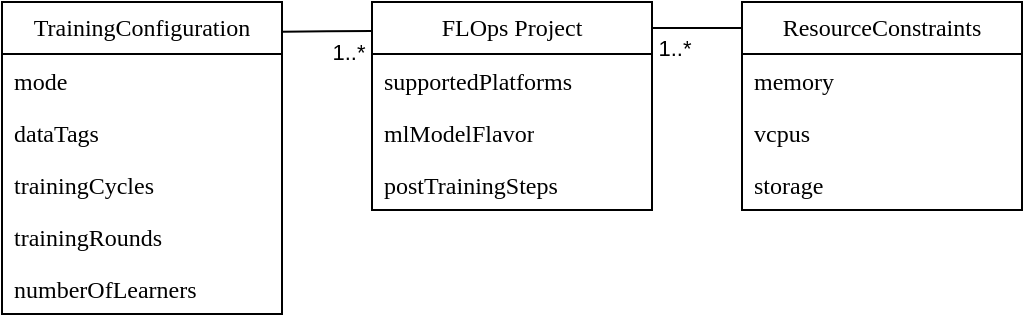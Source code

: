<mxfile version="25.0.2">
  <diagram name="Page-1" id="Dl4oVYlqzYpcefwEGg33">
    <mxGraphModel dx="819" dy="478" grid="1" gridSize="10" guides="1" tooltips="1" connect="1" arrows="1" fold="1" page="1" pageScale="1" pageWidth="850" pageHeight="1100" math="0" shadow="0">
      <root>
        <mxCell id="0" />
        <mxCell id="1" parent="0" />
        <mxCell id="ujUZu0xUHMEWgU3puu9X-23" value="FLOps Project" style="swimlane;fontStyle=0;childLayout=stackLayout;horizontal=1;startSize=26;fillColor=none;horizontalStack=0;resizeParent=1;resizeParentMax=0;resizeLast=0;collapsible=1;marginBottom=0;whiteSpace=wrap;html=1;fontFamily=CMU Sans Serif;" vertex="1" parent="1">
          <mxGeometry x="285" y="220" width="140" height="104" as="geometry" />
        </mxCell>
        <mxCell id="ujUZu0xUHMEWgU3puu9X-31" value="supportedPlatforms" style="text;strokeColor=none;fillColor=none;align=left;verticalAlign=top;spacingLeft=4;spacingRight=4;overflow=hidden;rotatable=0;points=[[0,0.5],[1,0.5]];portConstraint=eastwest;whiteSpace=wrap;html=1;fontFamily=CMU Sans Serif;" vertex="1" parent="ujUZu0xUHMEWgU3puu9X-23">
          <mxGeometry y="26" width="140" height="26" as="geometry" />
        </mxCell>
        <mxCell id="ujUZu0xUHMEWgU3puu9X-32" value="mlModelFlavor" style="text;strokeColor=none;fillColor=none;align=left;verticalAlign=top;spacingLeft=4;spacingRight=4;overflow=hidden;rotatable=0;points=[[0,0.5],[1,0.5]];portConstraint=eastwest;whiteSpace=wrap;html=1;fontFamily=CMU Sans Serif;" vertex="1" parent="ujUZu0xUHMEWgU3puu9X-23">
          <mxGeometry y="52" width="140" height="26" as="geometry" />
        </mxCell>
        <mxCell id="ujUZu0xUHMEWgU3puu9X-33" value="postTrainingSteps" style="text;strokeColor=none;fillColor=none;align=left;verticalAlign=top;spacingLeft=4;spacingRight=4;overflow=hidden;rotatable=0;points=[[0,0.5],[1,0.5]];portConstraint=eastwest;whiteSpace=wrap;html=1;fontFamily=CMU Sans Serif;" vertex="1" parent="ujUZu0xUHMEWgU3puu9X-23">
          <mxGeometry y="78" width="140" height="26" as="geometry" />
        </mxCell>
        <mxCell id="ujUZu0xUHMEWgU3puu9X-42" value="ResourceConstraints" style="swimlane;fontStyle=0;childLayout=stackLayout;horizontal=1;startSize=26;fillColor=none;horizontalStack=0;resizeParent=1;resizeParentMax=0;resizeLast=0;collapsible=1;marginBottom=0;whiteSpace=wrap;html=1;fontFamily=CMU Sans Serif;" vertex="1" parent="1">
          <mxGeometry x="470" y="220" width="140" height="104" as="geometry" />
        </mxCell>
        <mxCell id="ujUZu0xUHMEWgU3puu9X-43" value="memory" style="text;strokeColor=none;fillColor=none;align=left;verticalAlign=top;spacingLeft=4;spacingRight=4;overflow=hidden;rotatable=0;points=[[0,0.5],[1,0.5]];portConstraint=eastwest;whiteSpace=wrap;html=1;fontFamily=CMU Sans Serif;" vertex="1" parent="ujUZu0xUHMEWgU3puu9X-42">
          <mxGeometry y="26" width="140" height="26" as="geometry" />
        </mxCell>
        <mxCell id="ujUZu0xUHMEWgU3puu9X-44" value="vcpus" style="text;strokeColor=none;fillColor=none;align=left;verticalAlign=top;spacingLeft=4;spacingRight=4;overflow=hidden;rotatable=0;points=[[0,0.5],[1,0.5]];portConstraint=eastwest;whiteSpace=wrap;html=1;fontFamily=CMU Sans Serif;" vertex="1" parent="ujUZu0xUHMEWgU3puu9X-42">
          <mxGeometry y="52" width="140" height="26" as="geometry" />
        </mxCell>
        <mxCell id="ujUZu0xUHMEWgU3puu9X-59" value="storage" style="text;strokeColor=none;fillColor=none;align=left;verticalAlign=top;spacingLeft=4;spacingRight=4;overflow=hidden;rotatable=0;points=[[0,0.5],[1,0.5]];portConstraint=eastwest;whiteSpace=wrap;html=1;fontFamily=CMU Sans Serif;" vertex="1" parent="ujUZu0xUHMEWgU3puu9X-42">
          <mxGeometry y="78" width="140" height="26" as="geometry" />
        </mxCell>
        <mxCell id="ujUZu0xUHMEWgU3puu9X-48" value="TrainingConfiguration" style="swimlane;fontStyle=0;childLayout=stackLayout;horizontal=1;startSize=26;fillColor=none;horizontalStack=0;resizeParent=1;resizeParentMax=0;resizeLast=0;collapsible=1;marginBottom=0;whiteSpace=wrap;html=1;fontFamily=CMU Sans Serif;" vertex="1" parent="1">
          <mxGeometry x="100" y="220" width="140" height="156" as="geometry" />
        </mxCell>
        <mxCell id="ujUZu0xUHMEWgU3puu9X-49" value="mode" style="text;strokeColor=none;fillColor=none;align=left;verticalAlign=top;spacingLeft=4;spacingRight=4;overflow=hidden;rotatable=0;points=[[0,0.5],[1,0.5]];portConstraint=eastwest;whiteSpace=wrap;html=1;fontFamily=CMU Sans Serif;" vertex="1" parent="ujUZu0xUHMEWgU3puu9X-48">
          <mxGeometry y="26" width="140" height="26" as="geometry" />
        </mxCell>
        <mxCell id="ujUZu0xUHMEWgU3puu9X-63" value="dataTags" style="text;strokeColor=none;fillColor=none;align=left;verticalAlign=top;spacingLeft=4;spacingRight=4;overflow=hidden;rotatable=0;points=[[0,0.5],[1,0.5]];portConstraint=eastwest;whiteSpace=wrap;html=1;fontFamily=CMU Sans Serif;" vertex="1" parent="ujUZu0xUHMEWgU3puu9X-48">
          <mxGeometry y="52" width="140" height="26" as="geometry" />
        </mxCell>
        <mxCell id="ujUZu0xUHMEWgU3puu9X-64" value="trainingCycles" style="text;strokeColor=none;fillColor=none;align=left;verticalAlign=top;spacingLeft=4;spacingRight=4;overflow=hidden;rotatable=0;points=[[0,0.5],[1,0.5]];portConstraint=eastwest;whiteSpace=wrap;html=1;fontFamily=CMU Sans Serif;" vertex="1" parent="ujUZu0xUHMEWgU3puu9X-48">
          <mxGeometry y="78" width="140" height="26" as="geometry" />
        </mxCell>
        <mxCell id="ujUZu0xUHMEWgU3puu9X-65" value="trainingRounds" style="text;strokeColor=none;fillColor=none;align=left;verticalAlign=top;spacingLeft=4;spacingRight=4;overflow=hidden;rotatable=0;points=[[0,0.5],[1,0.5]];portConstraint=eastwest;whiteSpace=wrap;html=1;fontFamily=CMU Sans Serif;" vertex="1" parent="ujUZu0xUHMEWgU3puu9X-48">
          <mxGeometry y="104" width="140" height="26" as="geometry" />
        </mxCell>
        <mxCell id="ujUZu0xUHMEWgU3puu9X-66" value="numberOfLearners" style="text;strokeColor=none;fillColor=none;align=left;verticalAlign=top;spacingLeft=4;spacingRight=4;overflow=hidden;rotatable=0;points=[[0,0.5],[1,0.5]];portConstraint=eastwest;whiteSpace=wrap;html=1;fontFamily=CMU Sans Serif;" vertex="1" parent="ujUZu0xUHMEWgU3puu9X-48">
          <mxGeometry y="130" width="140" height="26" as="geometry" />
        </mxCell>
        <mxCell id="ujUZu0xUHMEWgU3puu9X-57" style="edgeStyle=orthogonalEdgeStyle;rounded=0;orthogonalLoop=1;jettySize=auto;html=1;endArrow=none;endFill=0;" edge="1" parent="1">
          <mxGeometry relative="1" as="geometry">
            <mxPoint x="470" y="233.0" as="sourcePoint" />
            <mxPoint x="425" y="233" as="targetPoint" />
          </mxGeometry>
        </mxCell>
        <mxCell id="ujUZu0xUHMEWgU3puu9X-69" value="1..*" style="edgeLabel;html=1;align=center;verticalAlign=middle;resizable=0;points=[];" vertex="1" connectable="0" parent="ujUZu0xUHMEWgU3puu9X-57">
          <mxGeometry x="0.258" y="1" relative="1" as="geometry">
            <mxPoint x="-6" y="9" as="offset" />
          </mxGeometry>
        </mxCell>
        <mxCell id="ujUZu0xUHMEWgU3puu9X-67" style="edgeStyle=orthogonalEdgeStyle;rounded=0;orthogonalLoop=1;jettySize=auto;html=1;entryX=1.001;entryY=0.095;entryDx=0;entryDy=0;entryPerimeter=0;exitX=0;exitY=0.14;exitDx=0;exitDy=0;exitPerimeter=0;endArrow=none;endFill=0;" edge="1" parent="1" source="ujUZu0xUHMEWgU3puu9X-23" target="ujUZu0xUHMEWgU3puu9X-48">
          <mxGeometry relative="1" as="geometry" />
        </mxCell>
        <mxCell id="ujUZu0xUHMEWgU3puu9X-68" value="1..*" style="edgeLabel;html=1;align=center;verticalAlign=middle;resizable=0;points=[];" vertex="1" connectable="0" parent="ujUZu0xUHMEWgU3puu9X-67">
          <mxGeometry x="-0.537" relative="1" as="geometry">
            <mxPoint x="-2" y="10" as="offset" />
          </mxGeometry>
        </mxCell>
      </root>
    </mxGraphModel>
  </diagram>
</mxfile>

